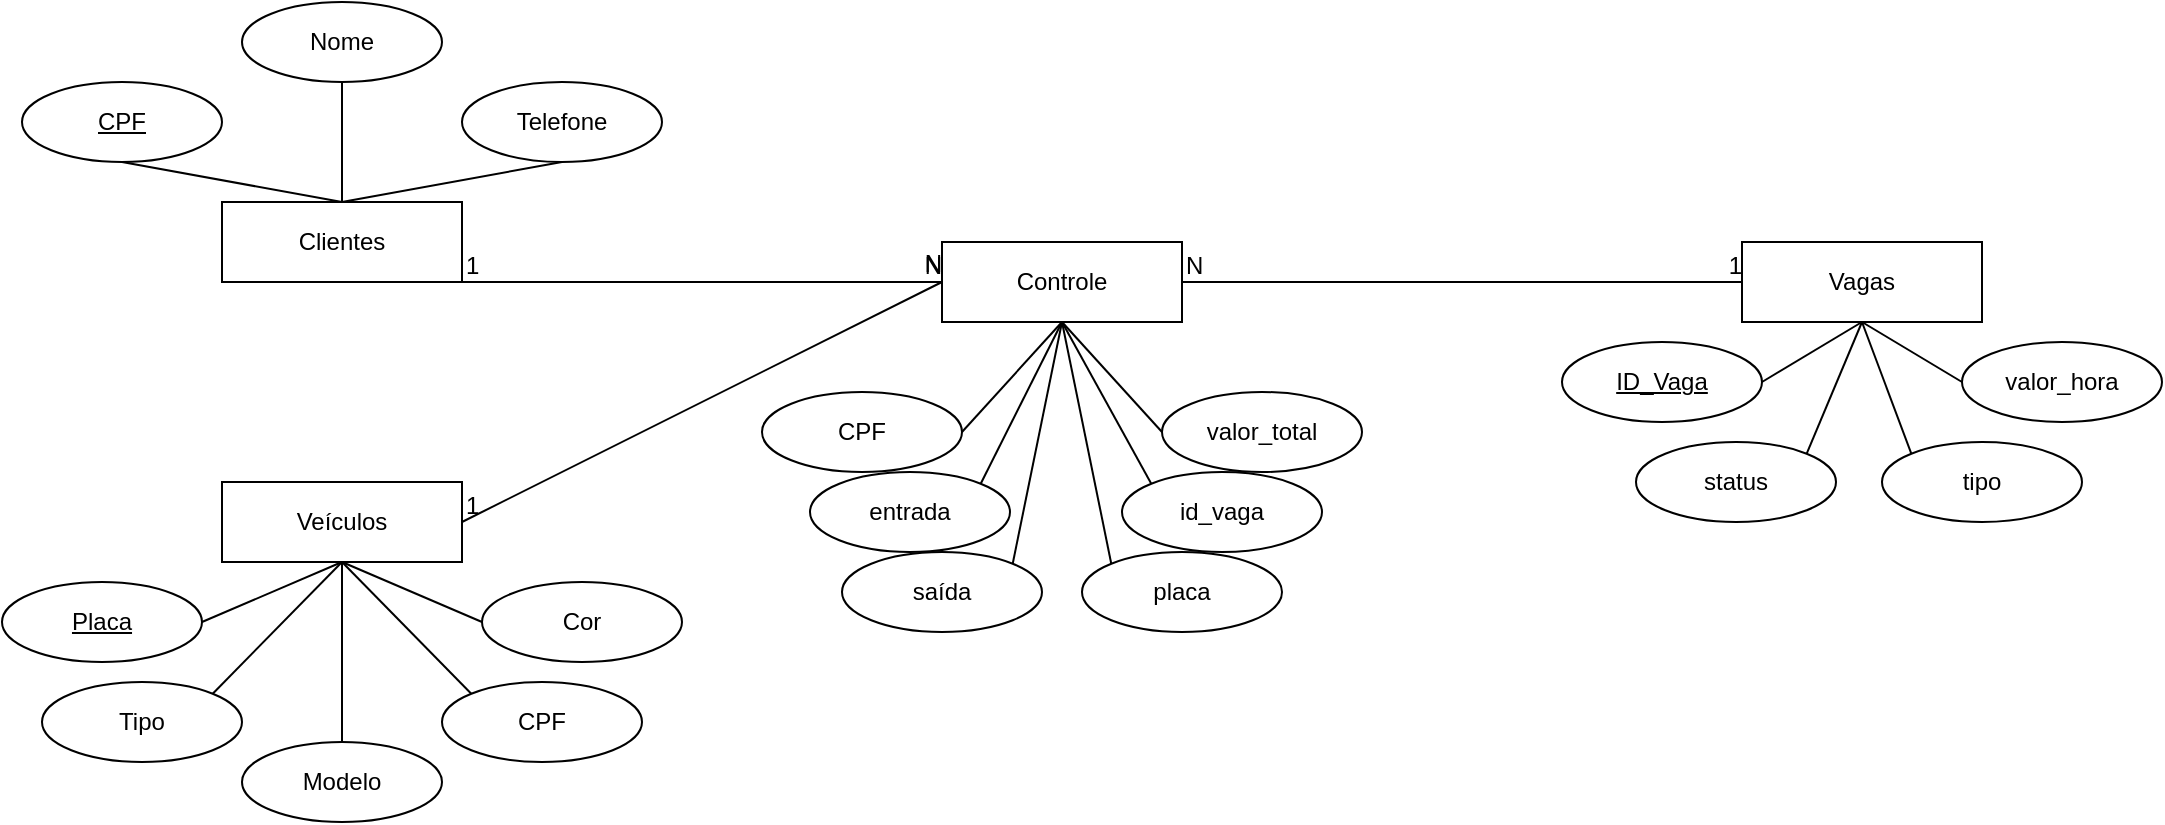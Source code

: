 <mxfile version="20.3.7" type="device"><diagram id="oJixR6j9ijw56qZfOEkB" name="Página-1"><mxGraphModel dx="1038" dy="600" grid="1" gridSize="10" guides="1" tooltips="1" connect="1" arrows="1" fold="1" page="1" pageScale="1" pageWidth="827" pageHeight="1169" math="0" shadow="0"><root><mxCell id="0"/><mxCell id="1" parent="0"/><mxCell id="dUpgyodbpY4Jy1N6VgwL-1" value="Clientes" style="whiteSpace=wrap;html=1;align=center;" vertex="1" parent="1"><mxGeometry x="120" y="100" width="120" height="40" as="geometry"/></mxCell><mxCell id="dUpgyodbpY4Jy1N6VgwL-2" value="Veículos" style="whiteSpace=wrap;html=1;align=center;" vertex="1" parent="1"><mxGeometry x="120" y="240" width="120" height="40" as="geometry"/></mxCell><mxCell id="dUpgyodbpY4Jy1N6VgwL-3" value="Vagas" style="whiteSpace=wrap;html=1;align=center;" vertex="1" parent="1"><mxGeometry x="880" y="120" width="120" height="40" as="geometry"/></mxCell><mxCell id="dUpgyodbpY4Jy1N6VgwL-4" value="Controle" style="whiteSpace=wrap;html=1;align=center;" vertex="1" parent="1"><mxGeometry x="480" y="120" width="120" height="40" as="geometry"/></mxCell><mxCell id="dUpgyodbpY4Jy1N6VgwL-7" value="CPF" style="ellipse;whiteSpace=wrap;html=1;align=center;fontStyle=4;" vertex="1" parent="1"><mxGeometry x="20" y="40" width="100" height="40" as="geometry"/></mxCell><mxCell id="dUpgyodbpY4Jy1N6VgwL-8" value="Nome" style="ellipse;whiteSpace=wrap;html=1;align=center;" vertex="1" parent="1"><mxGeometry x="130" width="100" height="40" as="geometry"/></mxCell><mxCell id="dUpgyodbpY4Jy1N6VgwL-9" value="Telefone" style="ellipse;whiteSpace=wrap;html=1;align=center;" vertex="1" parent="1"><mxGeometry x="240" y="40" width="100" height="40" as="geometry"/></mxCell><mxCell id="dUpgyodbpY4Jy1N6VgwL-10" value="Placa" style="ellipse;whiteSpace=wrap;html=1;align=center;fontStyle=4;" vertex="1" parent="1"><mxGeometry x="10" y="290" width="100" height="40" as="geometry"/></mxCell><mxCell id="dUpgyodbpY4Jy1N6VgwL-12" value="Tipo" style="ellipse;whiteSpace=wrap;html=1;align=center;" vertex="1" parent="1"><mxGeometry x="30" y="340" width="100" height="40" as="geometry"/></mxCell><mxCell id="dUpgyodbpY4Jy1N6VgwL-13" value="Modelo" style="ellipse;whiteSpace=wrap;html=1;align=center;" vertex="1" parent="1"><mxGeometry x="130" y="370" width="100" height="40" as="geometry"/></mxCell><mxCell id="dUpgyodbpY4Jy1N6VgwL-14" value="Cor" style="ellipse;whiteSpace=wrap;html=1;align=center;" vertex="1" parent="1"><mxGeometry x="250" y="290" width="100" height="40" as="geometry"/></mxCell><mxCell id="dUpgyodbpY4Jy1N6VgwL-15" value="CPF" style="ellipse;whiteSpace=wrap;html=1;align=center;" vertex="1" parent="1"><mxGeometry x="230" y="340" width="100" height="40" as="geometry"/></mxCell><mxCell id="dUpgyodbpY4Jy1N6VgwL-20" value="status" style="ellipse;whiteSpace=wrap;html=1;align=center;" vertex="1" parent="1"><mxGeometry x="827" y="220" width="100" height="40" as="geometry"/></mxCell><mxCell id="dUpgyodbpY4Jy1N6VgwL-21" value="ID_Vaga" style="ellipse;whiteSpace=wrap;html=1;align=center;fontStyle=4;" vertex="1" parent="1"><mxGeometry x="790" y="170" width="100" height="40" as="geometry"/></mxCell><mxCell id="dUpgyodbpY4Jy1N6VgwL-22" value="tipo" style="ellipse;whiteSpace=wrap;html=1;align=center;" vertex="1" parent="1"><mxGeometry x="950" y="220" width="100" height="40" as="geometry"/></mxCell><mxCell id="dUpgyodbpY4Jy1N6VgwL-23" value="valor_hora" style="ellipse;whiteSpace=wrap;html=1;align=center;" vertex="1" parent="1"><mxGeometry x="990" y="170" width="100" height="40" as="geometry"/></mxCell><mxCell id="dUpgyodbpY4Jy1N6VgwL-24" value="CPF" style="ellipse;whiteSpace=wrap;html=1;align=center;" vertex="1" parent="1"><mxGeometry x="390" y="195" width="100" height="40" as="geometry"/></mxCell><mxCell id="dUpgyodbpY4Jy1N6VgwL-25" value="entrada" style="ellipse;whiteSpace=wrap;html=1;align=center;" vertex="1" parent="1"><mxGeometry x="414" y="235" width="100" height="40" as="geometry"/></mxCell><mxCell id="dUpgyodbpY4Jy1N6VgwL-27" value="saída" style="ellipse;whiteSpace=wrap;html=1;align=center;" vertex="1" parent="1"><mxGeometry x="430" y="275" width="100" height="40" as="geometry"/></mxCell><mxCell id="dUpgyodbpY4Jy1N6VgwL-28" value="placa" style="ellipse;whiteSpace=wrap;html=1;align=center;" vertex="1" parent="1"><mxGeometry x="550" y="275" width="100" height="40" as="geometry"/></mxCell><mxCell id="dUpgyodbpY4Jy1N6VgwL-29" value="id_vaga" style="ellipse;whiteSpace=wrap;html=1;align=center;" vertex="1" parent="1"><mxGeometry x="570" y="235" width="100" height="40" as="geometry"/></mxCell><mxCell id="dUpgyodbpY4Jy1N6VgwL-32" value="valor_total" style="ellipse;whiteSpace=wrap;html=1;align=center;" vertex="1" parent="1"><mxGeometry x="590" y="195" width="100" height="40" as="geometry"/></mxCell><mxCell id="dUpgyodbpY4Jy1N6VgwL-36" value="" style="endArrow=none;html=1;rounded=0;exitX=0.5;exitY=0;exitDx=0;exitDy=0;entryX=0.5;entryY=1;entryDx=0;entryDy=0;" edge="1" parent="1" source="dUpgyodbpY4Jy1N6VgwL-1" target="dUpgyodbpY4Jy1N6VgwL-9"><mxGeometry relative="1" as="geometry"><mxPoint x="330" y="130" as="sourcePoint"/><mxPoint x="290" y="80" as="targetPoint"/></mxGeometry></mxCell><mxCell id="dUpgyodbpY4Jy1N6VgwL-37" value="" style="endArrow=none;html=1;rounded=0;exitX=0.5;exitY=0;exitDx=0;exitDy=0;entryX=0.5;entryY=1;entryDx=0;entryDy=0;" edge="1" parent="1" source="dUpgyodbpY4Jy1N6VgwL-1" target="dUpgyodbpY4Jy1N6VgwL-8"><mxGeometry relative="1" as="geometry"><mxPoint x="330" y="130" as="sourcePoint"/><mxPoint x="490" y="130" as="targetPoint"/></mxGeometry></mxCell><mxCell id="dUpgyodbpY4Jy1N6VgwL-38" value="" style="endArrow=none;html=1;rounded=0;exitX=0.5;exitY=0;exitDx=0;exitDy=0;entryX=0.5;entryY=1;entryDx=0;entryDy=0;" edge="1" parent="1" source="dUpgyodbpY4Jy1N6VgwL-1" target="dUpgyodbpY4Jy1N6VgwL-7"><mxGeometry relative="1" as="geometry"><mxPoint x="330" y="130" as="sourcePoint"/><mxPoint x="490" y="130" as="targetPoint"/></mxGeometry></mxCell><mxCell id="dUpgyodbpY4Jy1N6VgwL-39" value="" style="endArrow=none;html=1;rounded=0;exitX=1;exitY=0.5;exitDx=0;exitDy=0;entryX=0.5;entryY=1;entryDx=0;entryDy=0;" edge="1" parent="1" source="dUpgyodbpY4Jy1N6VgwL-10" target="dUpgyodbpY4Jy1N6VgwL-2"><mxGeometry relative="1" as="geometry"><mxPoint x="330" y="310" as="sourcePoint"/><mxPoint x="490" y="310" as="targetPoint"/></mxGeometry></mxCell><mxCell id="dUpgyodbpY4Jy1N6VgwL-40" value="" style="endArrow=none;html=1;rounded=0;exitX=0.5;exitY=1;exitDx=0;exitDy=0;entryX=0;entryY=0.5;entryDx=0;entryDy=0;" edge="1" parent="1" source="dUpgyodbpY4Jy1N6VgwL-2" target="dUpgyodbpY4Jy1N6VgwL-14"><mxGeometry relative="1" as="geometry"><mxPoint x="330" y="310" as="sourcePoint"/><mxPoint x="490" y="310" as="targetPoint"/></mxGeometry></mxCell><mxCell id="dUpgyodbpY4Jy1N6VgwL-41" value="" style="endArrow=none;html=1;rounded=0;exitX=0;exitY=0;exitDx=0;exitDy=0;entryX=0.5;entryY=1;entryDx=0;entryDy=0;" edge="1" parent="1" source="dUpgyodbpY4Jy1N6VgwL-15" target="dUpgyodbpY4Jy1N6VgwL-2"><mxGeometry relative="1" as="geometry"><mxPoint x="330" y="310" as="sourcePoint"/><mxPoint x="490" y="310" as="targetPoint"/></mxGeometry></mxCell><mxCell id="dUpgyodbpY4Jy1N6VgwL-42" value="" style="endArrow=none;html=1;rounded=0;exitX=1;exitY=0;exitDx=0;exitDy=0;entryX=0.5;entryY=1;entryDx=0;entryDy=0;" edge="1" parent="1" source="dUpgyodbpY4Jy1N6VgwL-12" target="dUpgyodbpY4Jy1N6VgwL-2"><mxGeometry relative="1" as="geometry"><mxPoint x="330" y="310" as="sourcePoint"/><mxPoint x="490" y="310" as="targetPoint"/></mxGeometry></mxCell><mxCell id="dUpgyodbpY4Jy1N6VgwL-43" value="" style="endArrow=none;html=1;rounded=0;exitX=0.5;exitY=0;exitDx=0;exitDy=0;entryX=0.5;entryY=1;entryDx=0;entryDy=0;" edge="1" parent="1" source="dUpgyodbpY4Jy1N6VgwL-13" target="dUpgyodbpY4Jy1N6VgwL-2"><mxGeometry relative="1" as="geometry"><mxPoint x="330" y="310" as="sourcePoint"/><mxPoint x="490" y="310" as="targetPoint"/></mxGeometry></mxCell><mxCell id="dUpgyodbpY4Jy1N6VgwL-44" value="" style="endArrow=none;html=1;rounded=0;exitX=1;exitY=0.5;exitDx=0;exitDy=0;entryX=0.5;entryY=1;entryDx=0;entryDy=0;" edge="1" parent="1" source="dUpgyodbpY4Jy1N6VgwL-24" target="dUpgyodbpY4Jy1N6VgwL-4"><mxGeometry relative="1" as="geometry"><mxPoint x="330" y="325" as="sourcePoint"/><mxPoint x="540" y="190" as="targetPoint"/></mxGeometry></mxCell><mxCell id="dUpgyodbpY4Jy1N6VgwL-45" value="" style="endArrow=none;html=1;rounded=0;entryX=0.5;entryY=1;entryDx=0;entryDy=0;exitX=1;exitY=0;exitDx=0;exitDy=0;" edge="1" parent="1" source="dUpgyodbpY4Jy1N6VgwL-25" target="dUpgyodbpY4Jy1N6VgwL-4"><mxGeometry relative="1" as="geometry"><mxPoint x="330" y="325" as="sourcePoint"/><mxPoint x="540" y="190" as="targetPoint"/></mxGeometry></mxCell><mxCell id="dUpgyodbpY4Jy1N6VgwL-46" value="" style="endArrow=none;html=1;rounded=0;exitX=1;exitY=0;exitDx=0;exitDy=0;entryX=0.5;entryY=1;entryDx=0;entryDy=0;" edge="1" parent="1" source="dUpgyodbpY4Jy1N6VgwL-27" target="dUpgyodbpY4Jy1N6VgwL-4"><mxGeometry relative="1" as="geometry"><mxPoint x="330" y="325" as="sourcePoint"/><mxPoint x="540" y="190" as="targetPoint"/></mxGeometry></mxCell><mxCell id="dUpgyodbpY4Jy1N6VgwL-47" value="" style="endArrow=none;html=1;rounded=0;exitX=0;exitY=0;exitDx=0;exitDy=0;entryX=0.5;entryY=1;entryDx=0;entryDy=0;" edge="1" parent="1" source="dUpgyodbpY4Jy1N6VgwL-28" target="dUpgyodbpY4Jy1N6VgwL-4"><mxGeometry relative="1" as="geometry"><mxPoint x="330" y="325" as="sourcePoint"/><mxPoint x="540" y="190" as="targetPoint"/></mxGeometry></mxCell><mxCell id="dUpgyodbpY4Jy1N6VgwL-48" value="" style="endArrow=none;html=1;rounded=0;exitX=0;exitY=0;exitDx=0;exitDy=0;entryX=0.5;entryY=1;entryDx=0;entryDy=0;" edge="1" parent="1" source="dUpgyodbpY4Jy1N6VgwL-29" target="dUpgyodbpY4Jy1N6VgwL-4"><mxGeometry relative="1" as="geometry"><mxPoint x="330" y="325" as="sourcePoint"/><mxPoint x="540" y="190" as="targetPoint"/></mxGeometry></mxCell><mxCell id="dUpgyodbpY4Jy1N6VgwL-49" value="" style="endArrow=none;html=1;rounded=0;exitX=0.5;exitY=1;exitDx=0;exitDy=0;entryX=0;entryY=0.5;entryDx=0;entryDy=0;" edge="1" parent="1" source="dUpgyodbpY4Jy1N6VgwL-4" target="dUpgyodbpY4Jy1N6VgwL-32"><mxGeometry relative="1" as="geometry"><mxPoint x="540" y="190" as="sourcePoint"/><mxPoint x="490" y="325" as="targetPoint"/></mxGeometry></mxCell><mxCell id="dUpgyodbpY4Jy1N6VgwL-50" value="" style="endArrow=none;html=1;rounded=0;entryX=0.5;entryY=1;entryDx=0;entryDy=0;exitX=0;exitY=0.5;exitDx=0;exitDy=0;" edge="1" parent="1" source="dUpgyodbpY4Jy1N6VgwL-23" target="dUpgyodbpY4Jy1N6VgwL-3"><mxGeometry relative="1" as="geometry"><mxPoint x="960" y="190" as="sourcePoint"/><mxPoint x="970" y="200" as="targetPoint"/></mxGeometry></mxCell><mxCell id="dUpgyodbpY4Jy1N6VgwL-51" value="" style="endArrow=none;html=1;rounded=0;exitX=1;exitY=0.5;exitDx=0;exitDy=0;entryX=0.5;entryY=1;entryDx=0;entryDy=0;" edge="1" parent="1" source="dUpgyodbpY4Jy1N6VgwL-21" target="dUpgyodbpY4Jy1N6VgwL-3"><mxGeometry relative="1" as="geometry"><mxPoint x="800" y="210" as="sourcePoint"/><mxPoint x="960" y="210" as="targetPoint"/></mxGeometry></mxCell><mxCell id="dUpgyodbpY4Jy1N6VgwL-52" value="" style="endArrow=none;html=1;rounded=0;exitX=1;exitY=0;exitDx=0;exitDy=0;entryX=0.5;entryY=1;entryDx=0;entryDy=0;" edge="1" parent="1" source="dUpgyodbpY4Jy1N6VgwL-20" target="dUpgyodbpY4Jy1N6VgwL-3"><mxGeometry relative="1" as="geometry"><mxPoint x="800" y="210" as="sourcePoint"/><mxPoint x="960" y="210" as="targetPoint"/></mxGeometry></mxCell><mxCell id="dUpgyodbpY4Jy1N6VgwL-53" value="" style="endArrow=none;html=1;rounded=0;entryX=0;entryY=0;entryDx=0;entryDy=0;exitX=0.5;exitY=1;exitDx=0;exitDy=0;" edge="1" parent="1" source="dUpgyodbpY4Jy1N6VgwL-3" target="dUpgyodbpY4Jy1N6VgwL-22"><mxGeometry relative="1" as="geometry"><mxPoint x="800" y="210" as="sourcePoint"/><mxPoint x="960" y="210" as="targetPoint"/></mxGeometry></mxCell><mxCell id="dUpgyodbpY4Jy1N6VgwL-56" value="" style="endArrow=none;html=1;rounded=0;entryX=0;entryY=0.5;entryDx=0;entryDy=0;exitX=1;exitY=1;exitDx=0;exitDy=0;" edge="1" parent="1" source="dUpgyodbpY4Jy1N6VgwL-1" target="dUpgyodbpY4Jy1N6VgwL-4"><mxGeometry relative="1" as="geometry"><mxPoint x="250" y="110" as="sourcePoint"/><mxPoint x="350" y="169" as="targetPoint"/></mxGeometry></mxCell><mxCell id="dUpgyodbpY4Jy1N6VgwL-57" value="1" style="resizable=0;html=1;align=left;verticalAlign=bottom;" connectable="0" vertex="1" parent="dUpgyodbpY4Jy1N6VgwL-56"><mxGeometry x="-1" relative="1" as="geometry"/></mxCell><mxCell id="dUpgyodbpY4Jy1N6VgwL-58" value="N" style="resizable=0;html=1;align=right;verticalAlign=bottom;" connectable="0" vertex="1" parent="dUpgyodbpY4Jy1N6VgwL-56"><mxGeometry x="1" relative="1" as="geometry"/></mxCell><mxCell id="dUpgyodbpY4Jy1N6VgwL-59" value="" style="endArrow=none;html=1;rounded=0;entryX=0;entryY=0.5;entryDx=0;entryDy=0;exitX=1;exitY=0.5;exitDx=0;exitDy=0;" edge="1" parent="1" source="dUpgyodbpY4Jy1N6VgwL-2" target="dUpgyodbpY4Jy1N6VgwL-4"><mxGeometry relative="1" as="geometry"><mxPoint x="430" y="210" as="sourcePoint"/><mxPoint x="590" y="210" as="targetPoint"/></mxGeometry></mxCell><mxCell id="dUpgyodbpY4Jy1N6VgwL-60" value="1" style="resizable=0;html=1;align=left;verticalAlign=bottom;" connectable="0" vertex="1" parent="dUpgyodbpY4Jy1N6VgwL-59"><mxGeometry x="-1" relative="1" as="geometry"/></mxCell><mxCell id="dUpgyodbpY4Jy1N6VgwL-61" value="N" style="resizable=0;html=1;align=right;verticalAlign=bottom;" connectable="0" vertex="1" parent="dUpgyodbpY4Jy1N6VgwL-59"><mxGeometry x="1" relative="1" as="geometry"/></mxCell><mxCell id="dUpgyodbpY4Jy1N6VgwL-62" value="" style="endArrow=none;html=1;rounded=0;entryX=0;entryY=0.5;entryDx=0;entryDy=0;exitX=1;exitY=0.5;exitDx=0;exitDy=0;" edge="1" parent="1" source="dUpgyodbpY4Jy1N6VgwL-4" target="dUpgyodbpY4Jy1N6VgwL-3"><mxGeometry relative="1" as="geometry"><mxPoint x="430" y="210" as="sourcePoint"/><mxPoint x="590" y="210" as="targetPoint"/></mxGeometry></mxCell><mxCell id="dUpgyodbpY4Jy1N6VgwL-63" value="N" style="resizable=0;html=1;align=left;verticalAlign=bottom;" connectable="0" vertex="1" parent="dUpgyodbpY4Jy1N6VgwL-62"><mxGeometry x="-1" relative="1" as="geometry"/></mxCell><mxCell id="dUpgyodbpY4Jy1N6VgwL-64" value="1" style="resizable=0;html=1;align=right;verticalAlign=bottom;" connectable="0" vertex="1" parent="dUpgyodbpY4Jy1N6VgwL-62"><mxGeometry x="1" relative="1" as="geometry"/></mxCell></root></mxGraphModel></diagram></mxfile>